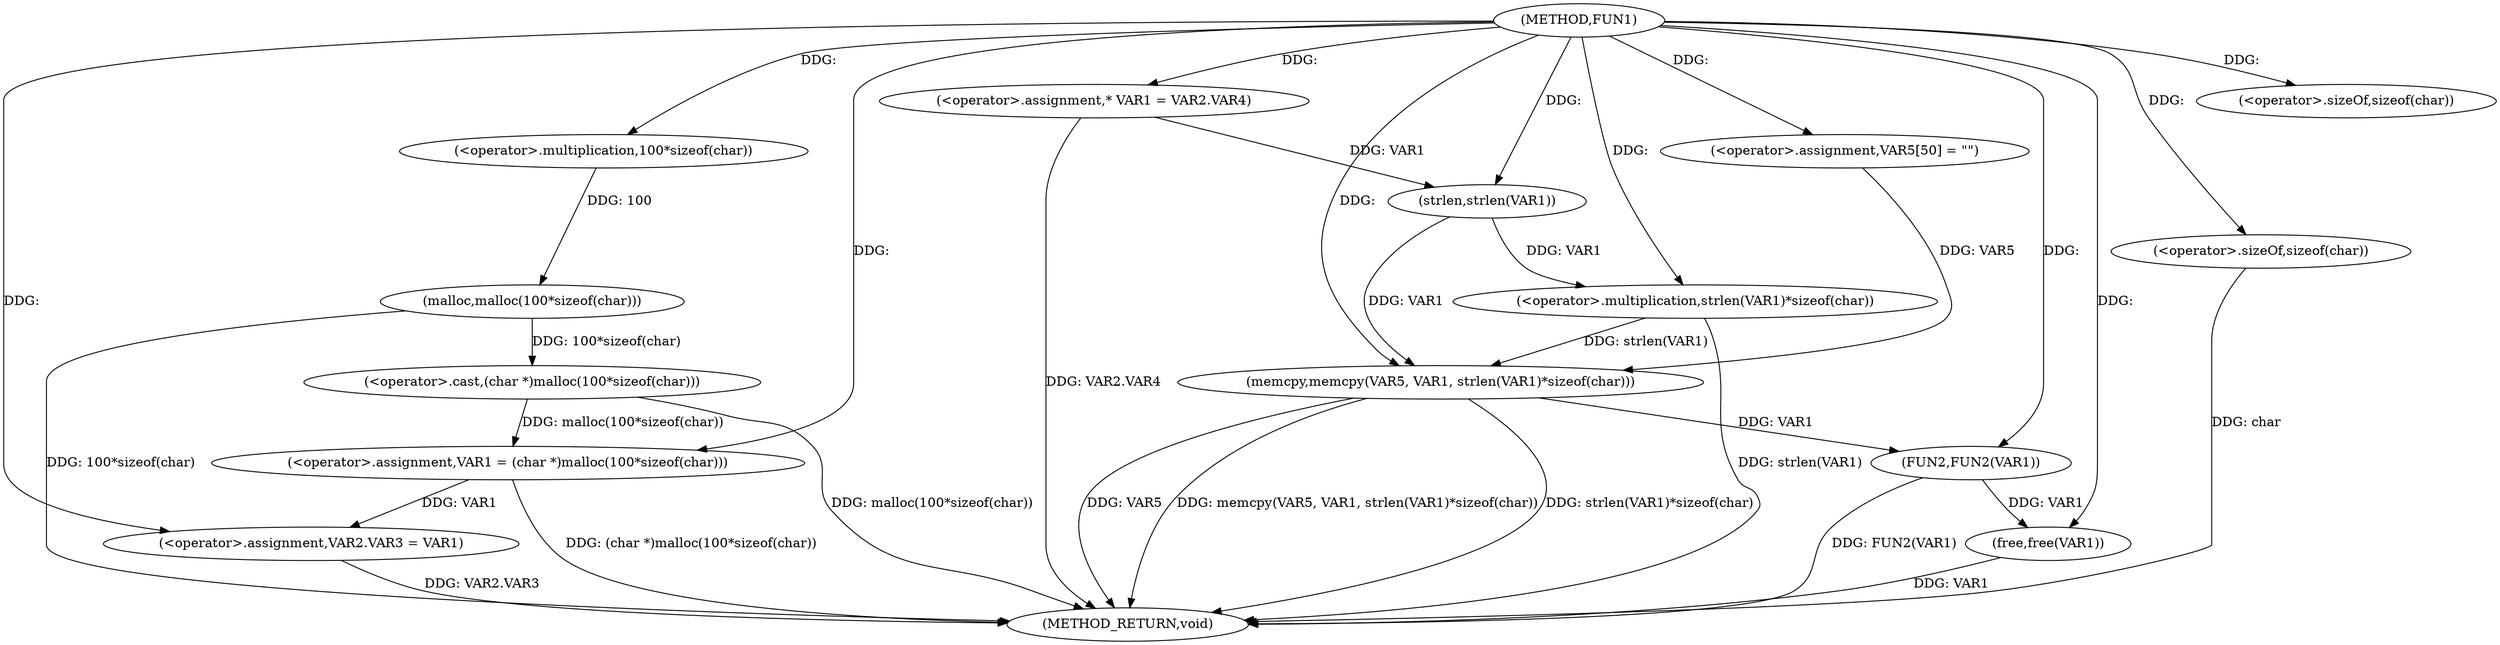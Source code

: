 digraph FUN1 {  
"1000100" [label = "(METHOD,FUN1)" ]
"1000142" [label = "(METHOD_RETURN,void)" ]
"1000104" [label = "(<operator>.assignment,VAR1 = (char *)malloc(100*sizeof(char)))" ]
"1000106" [label = "(<operator>.cast,(char *)malloc(100*sizeof(char)))" ]
"1000108" [label = "(malloc,malloc(100*sizeof(char)))" ]
"1000109" [label = "(<operator>.multiplication,100*sizeof(char))" ]
"1000111" [label = "(<operator>.sizeOf,sizeof(char))" ]
"1000113" [label = "(<operator>.assignment,VAR2.VAR3 = VAR1)" ]
"1000120" [label = "(<operator>.assignment,* VAR1 = VAR2.VAR4)" ]
"1000127" [label = "(<operator>.assignment,VAR5[50] = \"\")" ]
"1000130" [label = "(memcpy,memcpy(VAR5, VAR1, strlen(VAR1)*sizeof(char)))" ]
"1000133" [label = "(<operator>.multiplication,strlen(VAR1)*sizeof(char))" ]
"1000134" [label = "(strlen,strlen(VAR1))" ]
"1000136" [label = "(<operator>.sizeOf,sizeof(char))" ]
"1000138" [label = "(FUN2,FUN2(VAR1))" ]
"1000140" [label = "(free,free(VAR1))" ]
  "1000130" -> "1000142"  [ label = "DDG: memcpy(VAR5, VAR1, strlen(VAR1)*sizeof(char))"] 
  "1000106" -> "1000142"  [ label = "DDG: malloc(100*sizeof(char))"] 
  "1000113" -> "1000142"  [ label = "DDG: VAR2.VAR3"] 
  "1000140" -> "1000142"  [ label = "DDG: VAR1"] 
  "1000133" -> "1000142"  [ label = "DDG: strlen(VAR1)"] 
  "1000130" -> "1000142"  [ label = "DDG: strlen(VAR1)*sizeof(char)"] 
  "1000138" -> "1000142"  [ label = "DDG: FUN2(VAR1)"] 
  "1000130" -> "1000142"  [ label = "DDG: VAR5"] 
  "1000120" -> "1000142"  [ label = "DDG: VAR2.VAR4"] 
  "1000136" -> "1000142"  [ label = "DDG: char"] 
  "1000104" -> "1000142"  [ label = "DDG: (char *)malloc(100*sizeof(char))"] 
  "1000108" -> "1000142"  [ label = "DDG: 100*sizeof(char)"] 
  "1000106" -> "1000104"  [ label = "DDG: malloc(100*sizeof(char))"] 
  "1000100" -> "1000104"  [ label = "DDG: "] 
  "1000108" -> "1000106"  [ label = "DDG: 100*sizeof(char)"] 
  "1000109" -> "1000108"  [ label = "DDG: 100"] 
  "1000100" -> "1000109"  [ label = "DDG: "] 
  "1000100" -> "1000111"  [ label = "DDG: "] 
  "1000104" -> "1000113"  [ label = "DDG: VAR1"] 
  "1000100" -> "1000113"  [ label = "DDG: "] 
  "1000100" -> "1000120"  [ label = "DDG: "] 
  "1000100" -> "1000127"  [ label = "DDG: "] 
  "1000127" -> "1000130"  [ label = "DDG: VAR5"] 
  "1000100" -> "1000130"  [ label = "DDG: "] 
  "1000134" -> "1000130"  [ label = "DDG: VAR1"] 
  "1000133" -> "1000130"  [ label = "DDG: strlen(VAR1)"] 
  "1000134" -> "1000133"  [ label = "DDG: VAR1"] 
  "1000120" -> "1000134"  [ label = "DDG: VAR1"] 
  "1000100" -> "1000134"  [ label = "DDG: "] 
  "1000100" -> "1000133"  [ label = "DDG: "] 
  "1000100" -> "1000136"  [ label = "DDG: "] 
  "1000130" -> "1000138"  [ label = "DDG: VAR1"] 
  "1000100" -> "1000138"  [ label = "DDG: "] 
  "1000138" -> "1000140"  [ label = "DDG: VAR1"] 
  "1000100" -> "1000140"  [ label = "DDG: "] 
}
